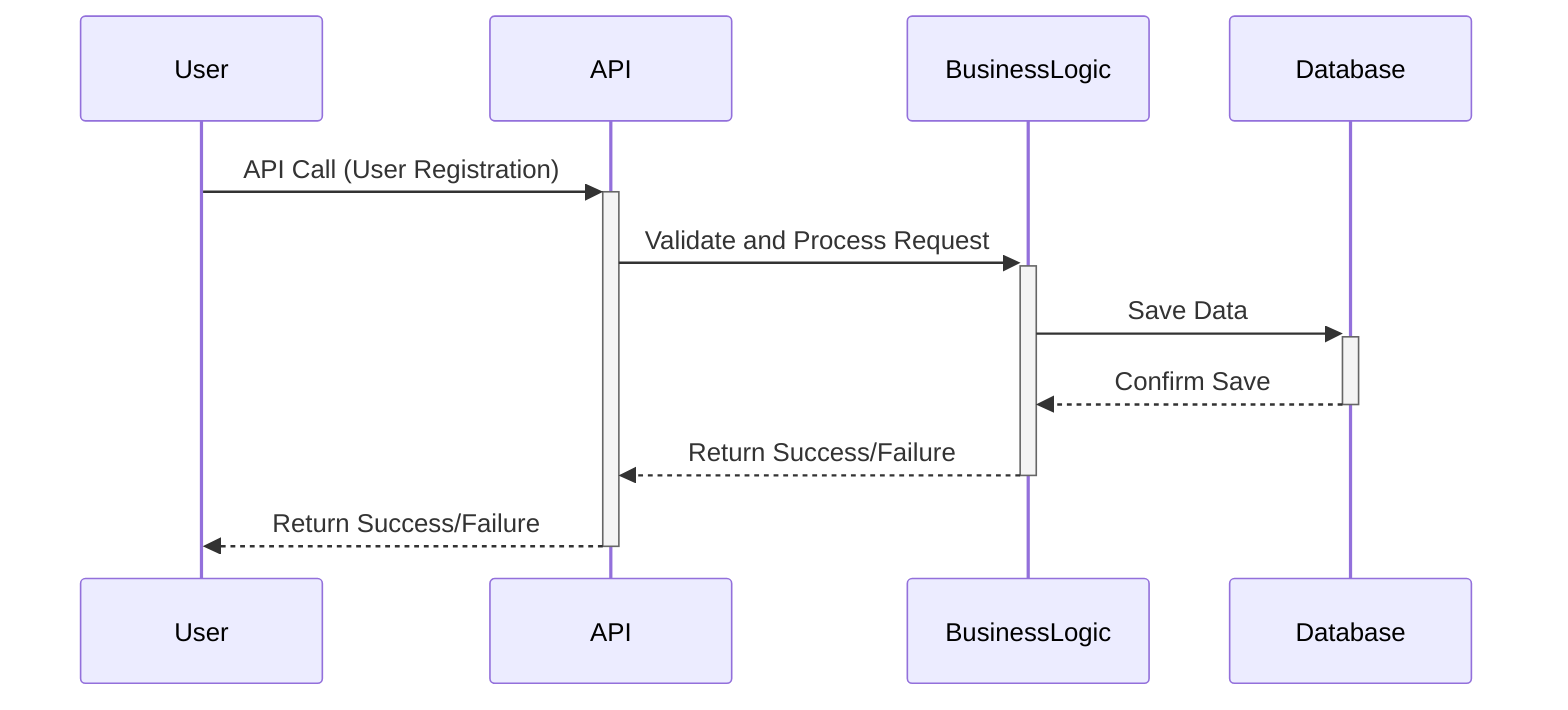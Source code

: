 ---
config:
  theme: default
---
sequenceDiagram
participant User
participant API
participant BusinessLogic
participant Database
User->>+API: API Call (User Registration)
API->>+BusinessLogic: Validate and Process Request
BusinessLogic->>+Database: Save Data
Database-->>-BusinessLogic: Confirm Save
BusinessLogic-->>-API: Return Success/Failure
API-->>-User: Return Success/Failure